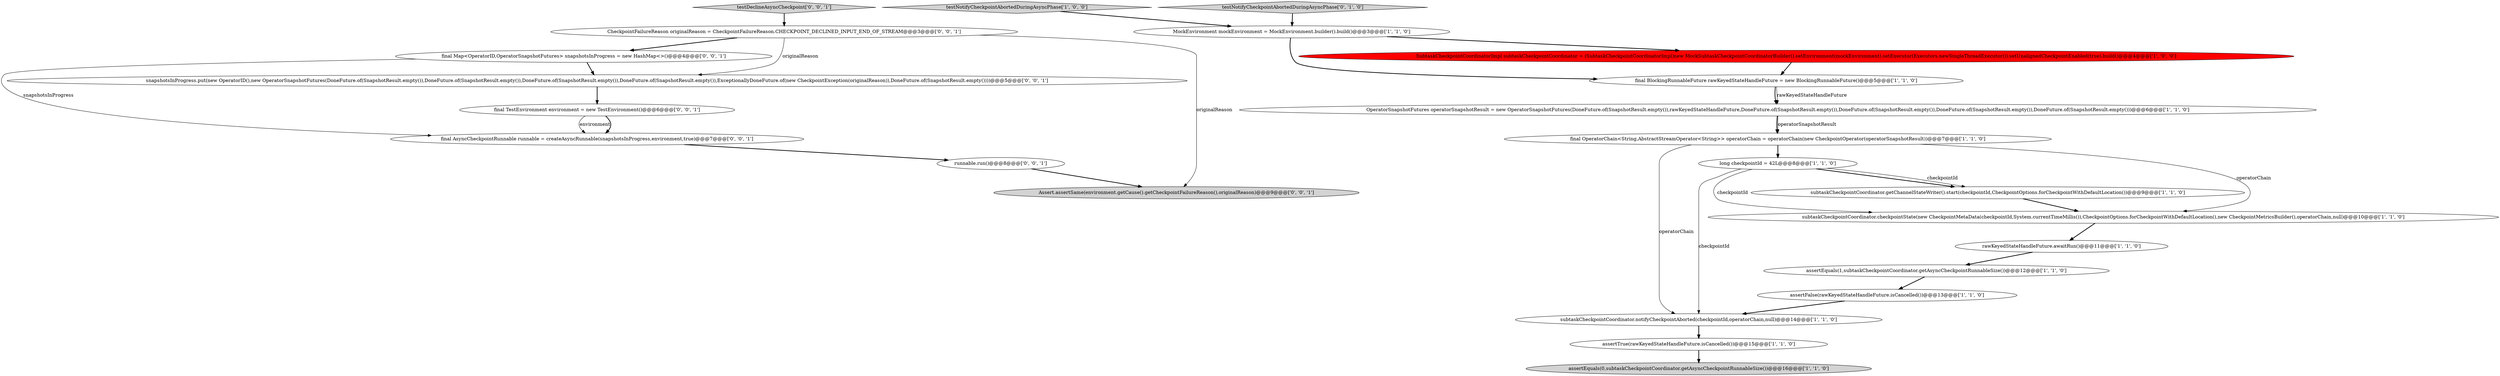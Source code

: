 digraph {
17 [style = filled, label = "runnable.run()@@@8@@@['0', '0', '1']", fillcolor = white, shape = ellipse image = "AAA0AAABBB3BBB"];
12 [style = filled, label = "MockEnvironment mockEnvironment = MockEnvironment.builder().build()@@@3@@@['1', '1', '0']", fillcolor = white, shape = ellipse image = "AAA0AAABBB1BBB"];
21 [style = filled, label = "CheckpointFailureReason originalReason = CheckpointFailureReason.CHECKPOINT_DECLINED_INPUT_END_OF_STREAM@@@3@@@['0', '0', '1']", fillcolor = white, shape = ellipse image = "AAA0AAABBB3BBB"];
10 [style = filled, label = "OperatorSnapshotFutures operatorSnapshotResult = new OperatorSnapshotFutures(DoneFuture.of(SnapshotResult.empty()),rawKeyedStateHandleFuture,DoneFuture.of(SnapshotResult.empty()),DoneFuture.of(SnapshotResult.empty()),DoneFuture.of(SnapshotResult.empty()),DoneFuture.of(SnapshotResult.empty()))@@@6@@@['1', '1', '0']", fillcolor = white, shape = ellipse image = "AAA0AAABBB1BBB"];
2 [style = filled, label = "subtaskCheckpointCoordinator.notifyCheckpointAborted(checkpointId,operatorChain,null)@@@14@@@['1', '1', '0']", fillcolor = white, shape = ellipse image = "AAA0AAABBB1BBB"];
0 [style = filled, label = "testNotifyCheckpointAbortedDuringAsyncPhase['1', '0', '0']", fillcolor = lightgray, shape = diamond image = "AAA0AAABBB1BBB"];
15 [style = filled, label = "testNotifyCheckpointAbortedDuringAsyncPhase['0', '1', '0']", fillcolor = lightgray, shape = diamond image = "AAA0AAABBB2BBB"];
1 [style = filled, label = "assertEquals(0,subtaskCheckpointCoordinator.getAsyncCheckpointRunnableSize())@@@16@@@['1', '1', '0']", fillcolor = lightgray, shape = ellipse image = "AAA0AAABBB1BBB"];
22 [style = filled, label = "final TestEnvironment environment = new TestEnvironment()@@@6@@@['0', '0', '1']", fillcolor = white, shape = ellipse image = "AAA0AAABBB3BBB"];
9 [style = filled, label = "long checkpointId = 42L@@@8@@@['1', '1', '0']", fillcolor = white, shape = ellipse image = "AAA0AAABBB1BBB"];
16 [style = filled, label = "final Map<OperatorID,OperatorSnapshotFutures> snapshotsInProgress = new HashMap<>()@@@4@@@['0', '0', '1']", fillcolor = white, shape = ellipse image = "AAA0AAABBB3BBB"];
14 [style = filled, label = "final BlockingRunnableFuture rawKeyedStateHandleFuture = new BlockingRunnableFuture()@@@5@@@['1', '1', '0']", fillcolor = white, shape = ellipse image = "AAA0AAABBB1BBB"];
18 [style = filled, label = "testDeclineAsyncCheckpoint['0', '0', '1']", fillcolor = lightgray, shape = diamond image = "AAA0AAABBB3BBB"];
13 [style = filled, label = "subtaskCheckpointCoordinator.checkpointState(new CheckpointMetaData(checkpointId,System.currentTimeMillis()),CheckpointOptions.forCheckpointWithDefaultLocation(),new CheckpointMetricsBuilder(),operatorChain,null)@@@10@@@['1', '1', '0']", fillcolor = white, shape = ellipse image = "AAA0AAABBB1BBB"];
5 [style = filled, label = "SubtaskCheckpointCoordinatorImpl subtaskCheckpointCoordinator = (SubtaskCheckpointCoordinatorImpl)new MockSubtaskCheckpointCoordinatorBuilder().setEnvironment(mockEnvironment).setExecutor(Executors.newSingleThreadExecutor()).setUnalignedCheckpointEnabled(true).build()@@@4@@@['1', '0', '0']", fillcolor = red, shape = ellipse image = "AAA1AAABBB1BBB"];
8 [style = filled, label = "assertEquals(1,subtaskCheckpointCoordinator.getAsyncCheckpointRunnableSize())@@@12@@@['1', '1', '0']", fillcolor = white, shape = ellipse image = "AAA0AAABBB1BBB"];
23 [style = filled, label = "final AsyncCheckpointRunnable runnable = createAsyncRunnable(snapshotsInProgress,environment,true)@@@7@@@['0', '0', '1']", fillcolor = white, shape = ellipse image = "AAA0AAABBB3BBB"];
4 [style = filled, label = "assertTrue(rawKeyedStateHandleFuture.isCancelled())@@@15@@@['1', '1', '0']", fillcolor = white, shape = ellipse image = "AAA0AAABBB1BBB"];
3 [style = filled, label = "assertFalse(rawKeyedStateHandleFuture.isCancelled())@@@13@@@['1', '1', '0']", fillcolor = white, shape = ellipse image = "AAA0AAABBB1BBB"];
7 [style = filled, label = "rawKeyedStateHandleFuture.awaitRun()@@@11@@@['1', '1', '0']", fillcolor = white, shape = ellipse image = "AAA0AAABBB1BBB"];
11 [style = filled, label = "subtaskCheckpointCoordinator.getChannelStateWriter().start(checkpointId,CheckpointOptions.forCheckpointWithDefaultLocation())@@@9@@@['1', '1', '0']", fillcolor = white, shape = ellipse image = "AAA0AAABBB1BBB"];
19 [style = filled, label = "snapshotsInProgress.put(new OperatorID(),new OperatorSnapshotFutures(DoneFuture.of(SnapshotResult.empty()),DoneFuture.of(SnapshotResult.empty()),DoneFuture.of(SnapshotResult.empty()),DoneFuture.of(SnapshotResult.empty()),ExceptionallyDoneFuture.of(new CheckpointException(originalReason)),DoneFuture.of(SnapshotResult.empty())))@@@5@@@['0', '0', '1']", fillcolor = white, shape = ellipse image = "AAA0AAABBB3BBB"];
6 [style = filled, label = "final OperatorChain<String,AbstractStreamOperator<String>> operatorChain = operatorChain(new CheckpointOperator(operatorSnapshotResult))@@@7@@@['1', '1', '0']", fillcolor = white, shape = ellipse image = "AAA0AAABBB1BBB"];
20 [style = filled, label = "Assert.assertSame(environment.getCause().getCheckpointFailureReason(),originalReason)@@@9@@@['0', '0', '1']", fillcolor = lightgray, shape = ellipse image = "AAA0AAABBB3BBB"];
22->23 [style = solid, label="environment"];
12->5 [style = bold, label=""];
9->11 [style = bold, label=""];
0->12 [style = bold, label=""];
8->3 [style = bold, label=""];
21->20 [style = solid, label="originalReason"];
14->10 [style = bold, label=""];
5->14 [style = bold, label=""];
16->19 [style = bold, label=""];
7->8 [style = bold, label=""];
16->23 [style = solid, label="snapshotsInProgress"];
2->4 [style = bold, label=""];
22->23 [style = bold, label=""];
10->6 [style = bold, label=""];
3->2 [style = bold, label=""];
10->6 [style = solid, label="operatorSnapshotResult"];
13->7 [style = bold, label=""];
6->2 [style = solid, label="operatorChain"];
11->13 [style = bold, label=""];
12->14 [style = bold, label=""];
9->11 [style = solid, label="checkpointId"];
9->13 [style = solid, label="checkpointId"];
21->16 [style = bold, label=""];
23->17 [style = bold, label=""];
9->2 [style = solid, label="checkpointId"];
4->1 [style = bold, label=""];
15->12 [style = bold, label=""];
18->21 [style = bold, label=""];
6->9 [style = bold, label=""];
19->22 [style = bold, label=""];
14->10 [style = solid, label="rawKeyedStateHandleFuture"];
6->13 [style = solid, label="operatorChain"];
17->20 [style = bold, label=""];
21->19 [style = solid, label="originalReason"];
}
